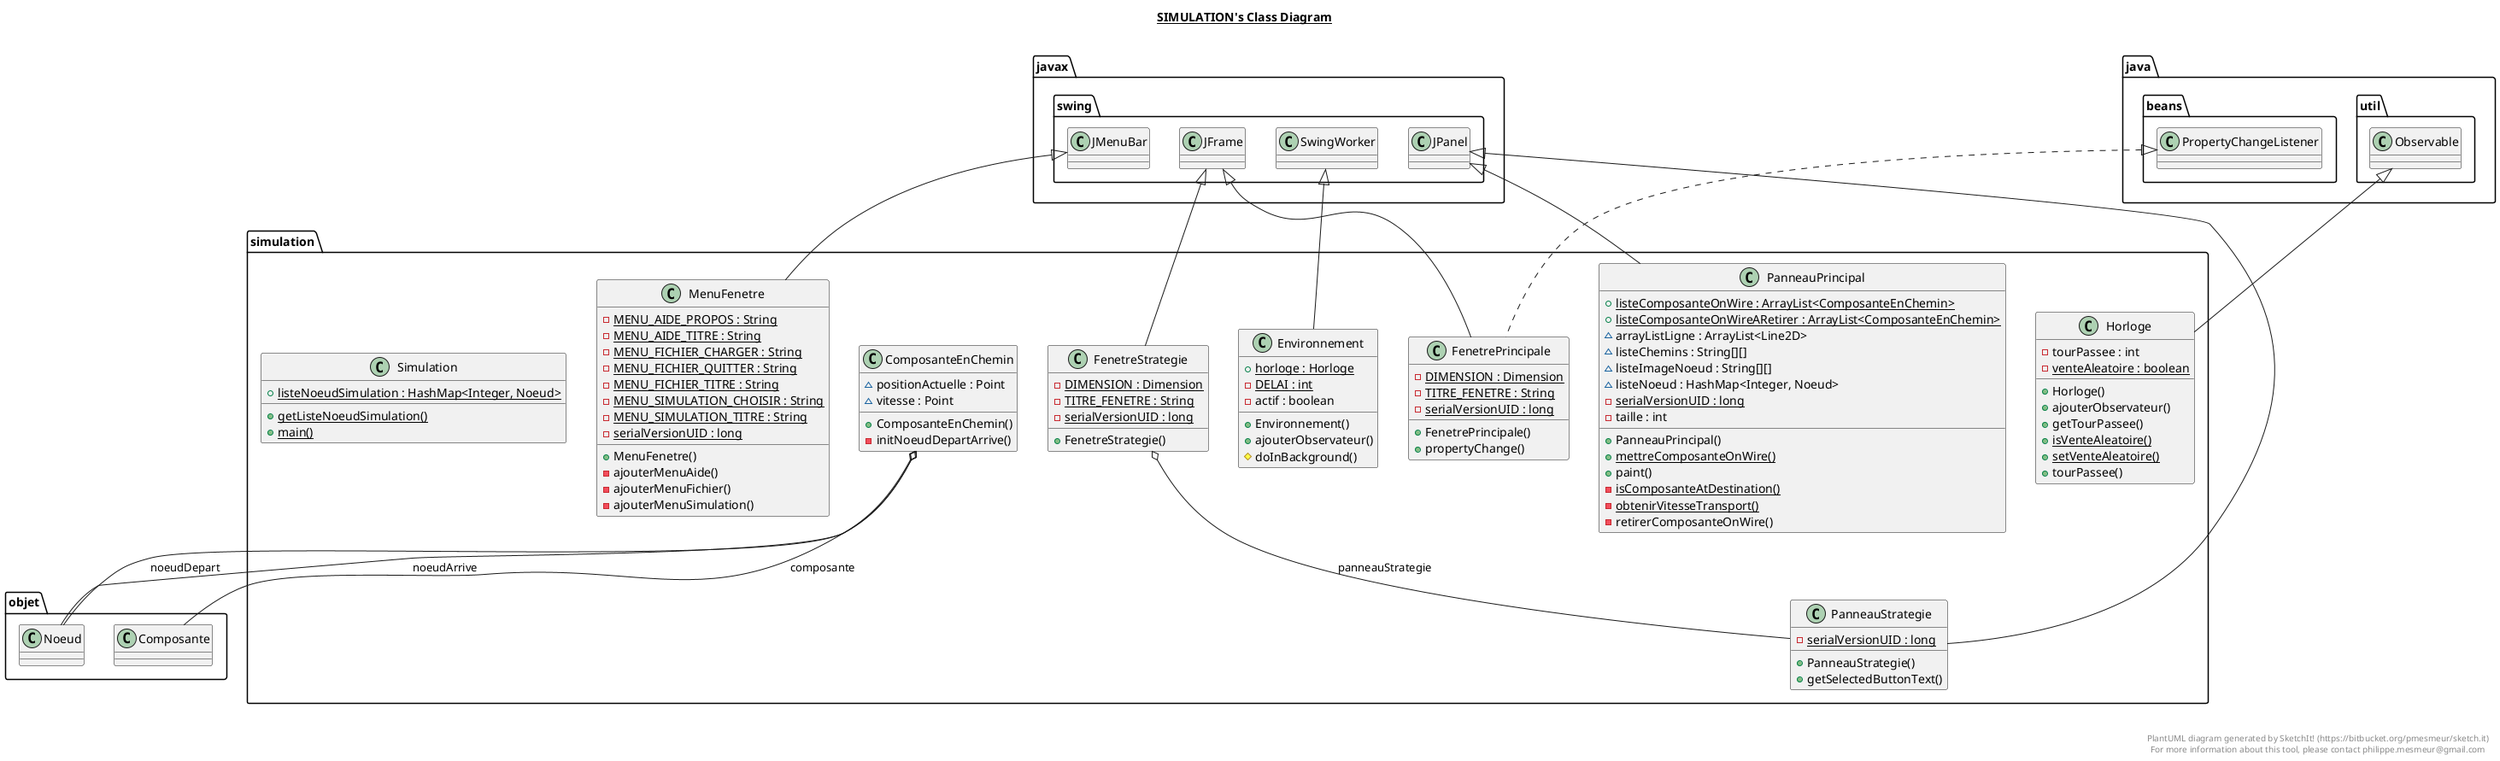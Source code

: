 @startuml

title __SIMULATION's Class Diagram__\n

  namespace simulation {
    class simulation.ComposanteEnChemin {
        ~ positionActuelle : Point
        ~ vitesse : Point
        + ComposanteEnChemin()
        - initNoeudDepartArrive()
    }
  }
  

  namespace simulation {
    class simulation.Environnement {
        {static} + horloge : Horloge
        {static} - DELAI : int
        - actif : boolean
        + Environnement()
        + ajouterObservateur()
        # doInBackground()
    }
  }
  

  namespace simulation {
    class simulation.FenetrePrincipale {
        {static} - DIMENSION : Dimension
        {static} - TITRE_FENETRE : String
        {static} - serialVersionUID : long
        + FenetrePrincipale()
        + propertyChange()
    }
  }
  

  namespace simulation {
    class simulation.FenetreStrategie {
        {static} - DIMENSION : Dimension
        {static} - TITRE_FENETRE : String
        {static} - serialVersionUID : long
        + FenetreStrategie()
    }
  }
  

  namespace simulation {
    class simulation.Horloge {
        - tourPassee : int
        {static} - venteAleatoire : boolean
        + Horloge()
        + ajouterObservateur()
        + getTourPassee()
        {static} + isVenteAleatoire()
        {static} + setVenteAleatoire()
        + tourPassee()
    }
  }
  

  namespace simulation {
    class simulation.MenuFenetre {
        {static} - MENU_AIDE_PROPOS : String
        {static} - MENU_AIDE_TITRE : String
        {static} - MENU_FICHIER_CHARGER : String
        {static} - MENU_FICHIER_QUITTER : String
        {static} - MENU_FICHIER_TITRE : String
        {static} - MENU_SIMULATION_CHOISIR : String
        {static} - MENU_SIMULATION_TITRE : String
        {static} - serialVersionUID : long
        + MenuFenetre()
        - ajouterMenuAide()
        - ajouterMenuFichier()
        - ajouterMenuSimulation()
    }
  }
  

  namespace simulation {
    class simulation.PanneauPrincipal {
        {static} + listeComposanteOnWire : ArrayList<ComposanteEnChemin>
        {static} + listeComposanteOnWireARetirer : ArrayList<ComposanteEnChemin>
        ~ arrayListLigne : ArrayList<Line2D>
        ~ listeChemins : String[][]
        ~ listeImageNoeud : String[][]
        ~ listeNoeud : HashMap<Integer, Noeud>
        {static} - serialVersionUID : long
        - taille : int
        + PanneauPrincipal()
        {static} + mettreComposanteOnWire()
        + paint()
        {static} - isComposanteAtDestination()
        {static} - obtenirVitesseTransport()
        - retirerComposanteOnWire()
    }
  }
  

  namespace simulation {
    class simulation.PanneauStrategie {
        {static} - serialVersionUID : long
        + PanneauStrategie()
        + getSelectedButtonText()
    }
  }
  

  namespace simulation {
    class simulation.Simulation {
        {static} + listeNoeudSimulation : HashMap<Integer, Noeud>
        {static} + getListeNoeudSimulation()
        {static} + main()
    }
  }
  

  simulation.ComposanteEnChemin o-- objet.Composante : composante
  simulation.ComposanteEnChemin o-- objet.Noeud : noeudArrive
  simulation.ComposanteEnChemin o-- objet.Noeud : noeudDepart
  simulation.Environnement -up-|> javax.swing.SwingWorker
  simulation.FenetrePrincipale .up.|> java.beans.PropertyChangeListener
  simulation.FenetrePrincipale -up-|> javax.swing.JFrame
  simulation.FenetreStrategie -up-|> javax.swing.JFrame
  simulation.FenetreStrategie o-- simulation.PanneauStrategie : panneauStrategie
  simulation.Horloge -up-|> java.util.Observable
  simulation.MenuFenetre -up-|> javax.swing.JMenuBar
  simulation.PanneauPrincipal -up-|> javax.swing.JPanel
  simulation.PanneauStrategie -up-|> javax.swing.JPanel


right footer


PlantUML diagram generated by SketchIt! (https://bitbucket.org/pmesmeur/sketch.it)
For more information about this tool, please contact philippe.mesmeur@gmail.com
endfooter

@enduml
